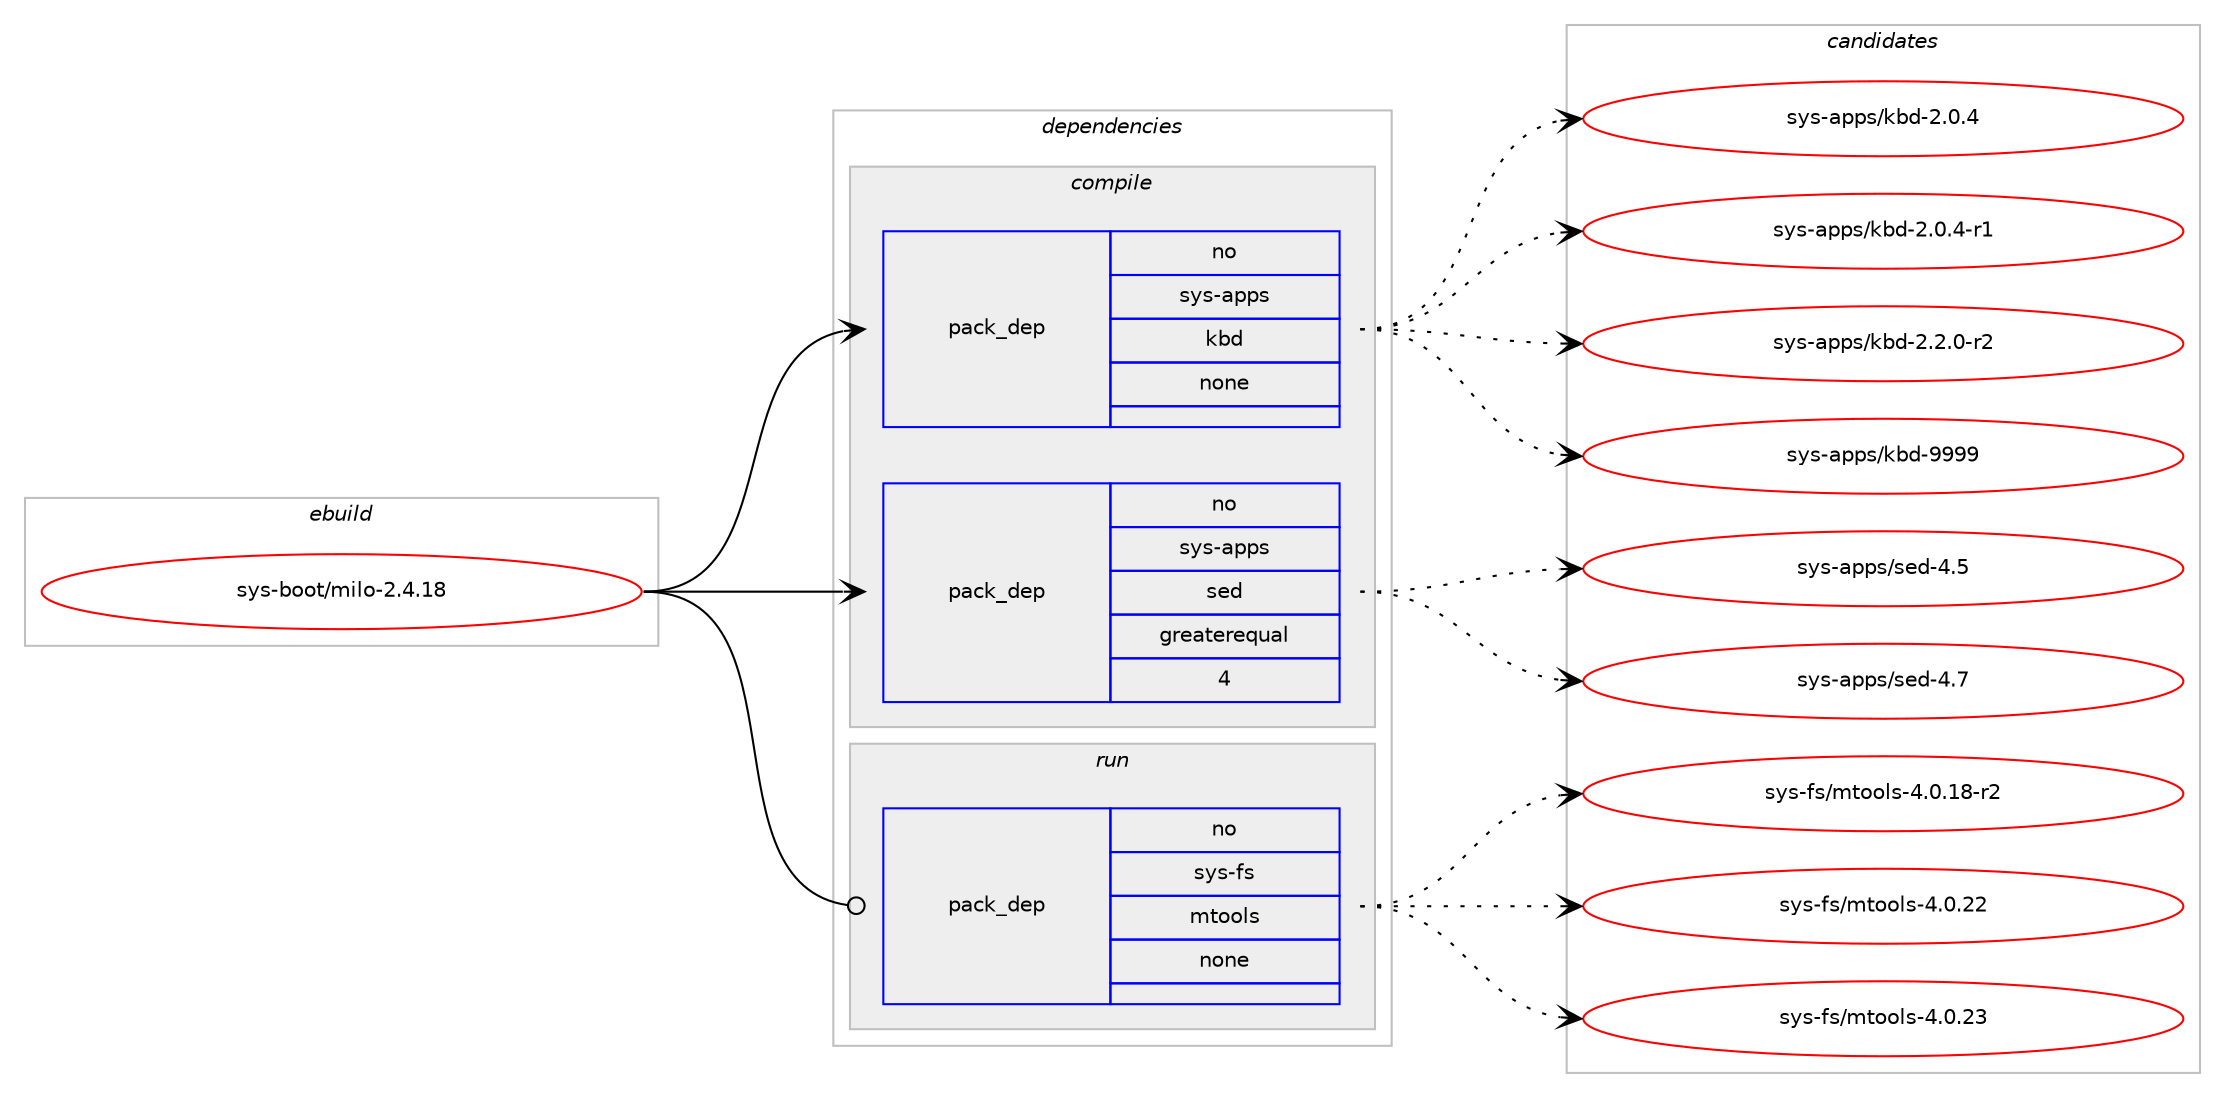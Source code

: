 digraph prolog {

# *************
# Graph options
# *************

newrank=true;
concentrate=true;
compound=true;
graph [rankdir=LR,fontname=Helvetica,fontsize=10,ranksep=1.5];#, ranksep=2.5, nodesep=0.2];
edge  [arrowhead=vee];
node  [fontname=Helvetica,fontsize=10];

# **********
# The ebuild
# **********

subgraph cluster_leftcol {
color=gray;
rank=same;
label=<<i>ebuild</i>>;
id [label="sys-boot/milo-2.4.18", color=red, width=4, href="../sys-boot/milo-2.4.18.svg"];
}

# ****************
# The dependencies
# ****************

subgraph cluster_midcol {
color=gray;
label=<<i>dependencies</i>>;
subgraph cluster_compile {
fillcolor="#eeeeee";
style=filled;
label=<<i>compile</i>>;
subgraph pack653945 {
dependency881847 [label=<<TABLE BORDER="0" CELLBORDER="1" CELLSPACING="0" CELLPADDING="4" WIDTH="220"><TR><TD ROWSPAN="6" CELLPADDING="30">pack_dep</TD></TR><TR><TD WIDTH="110">no</TD></TR><TR><TD>sys-apps</TD></TR><TR><TD>kbd</TD></TR><TR><TD>none</TD></TR><TR><TD></TD></TR></TABLE>>, shape=none, color=blue];
}
id:e -> dependency881847:w [weight=20,style="solid",arrowhead="vee"];
subgraph pack653946 {
dependency881848 [label=<<TABLE BORDER="0" CELLBORDER="1" CELLSPACING="0" CELLPADDING="4" WIDTH="220"><TR><TD ROWSPAN="6" CELLPADDING="30">pack_dep</TD></TR><TR><TD WIDTH="110">no</TD></TR><TR><TD>sys-apps</TD></TR><TR><TD>sed</TD></TR><TR><TD>greaterequal</TD></TR><TR><TD>4</TD></TR></TABLE>>, shape=none, color=blue];
}
id:e -> dependency881848:w [weight=20,style="solid",arrowhead="vee"];
}
subgraph cluster_compileandrun {
fillcolor="#eeeeee";
style=filled;
label=<<i>compile and run</i>>;
}
subgraph cluster_run {
fillcolor="#eeeeee";
style=filled;
label=<<i>run</i>>;
subgraph pack653947 {
dependency881849 [label=<<TABLE BORDER="0" CELLBORDER="1" CELLSPACING="0" CELLPADDING="4" WIDTH="220"><TR><TD ROWSPAN="6" CELLPADDING="30">pack_dep</TD></TR><TR><TD WIDTH="110">no</TD></TR><TR><TD>sys-fs</TD></TR><TR><TD>mtools</TD></TR><TR><TD>none</TD></TR><TR><TD></TD></TR></TABLE>>, shape=none, color=blue];
}
id:e -> dependency881849:w [weight=20,style="solid",arrowhead="odot"];
}
}

# **************
# The candidates
# **************

subgraph cluster_choices {
rank=same;
color=gray;
label=<<i>candidates</i>>;

subgraph choice653945 {
color=black;
nodesep=1;
choice11512111545971121121154710798100455046484652 [label="sys-apps/kbd-2.0.4", color=red, width=4,href="../sys-apps/kbd-2.0.4.svg"];
choice115121115459711211211547107981004550464846524511449 [label="sys-apps/kbd-2.0.4-r1", color=red, width=4,href="../sys-apps/kbd-2.0.4-r1.svg"];
choice115121115459711211211547107981004550465046484511450 [label="sys-apps/kbd-2.2.0-r2", color=red, width=4,href="../sys-apps/kbd-2.2.0-r2.svg"];
choice115121115459711211211547107981004557575757 [label="sys-apps/kbd-9999", color=red, width=4,href="../sys-apps/kbd-9999.svg"];
dependency881847:e -> choice11512111545971121121154710798100455046484652:w [style=dotted,weight="100"];
dependency881847:e -> choice115121115459711211211547107981004550464846524511449:w [style=dotted,weight="100"];
dependency881847:e -> choice115121115459711211211547107981004550465046484511450:w [style=dotted,weight="100"];
dependency881847:e -> choice115121115459711211211547107981004557575757:w [style=dotted,weight="100"];
}
subgraph choice653946 {
color=black;
nodesep=1;
choice11512111545971121121154711510110045524653 [label="sys-apps/sed-4.5", color=red, width=4,href="../sys-apps/sed-4.5.svg"];
choice11512111545971121121154711510110045524655 [label="sys-apps/sed-4.7", color=red, width=4,href="../sys-apps/sed-4.7.svg"];
dependency881848:e -> choice11512111545971121121154711510110045524653:w [style=dotted,weight="100"];
dependency881848:e -> choice11512111545971121121154711510110045524655:w [style=dotted,weight="100"];
}
subgraph choice653947 {
color=black;
nodesep=1;
choice1151211154510211547109116111111108115455246484649564511450 [label="sys-fs/mtools-4.0.18-r2", color=red, width=4,href="../sys-fs/mtools-4.0.18-r2.svg"];
choice115121115451021154710911611111110811545524648465050 [label="sys-fs/mtools-4.0.22", color=red, width=4,href="../sys-fs/mtools-4.0.22.svg"];
choice115121115451021154710911611111110811545524648465051 [label="sys-fs/mtools-4.0.23", color=red, width=4,href="../sys-fs/mtools-4.0.23.svg"];
dependency881849:e -> choice1151211154510211547109116111111108115455246484649564511450:w [style=dotted,weight="100"];
dependency881849:e -> choice115121115451021154710911611111110811545524648465050:w [style=dotted,weight="100"];
dependency881849:e -> choice115121115451021154710911611111110811545524648465051:w [style=dotted,weight="100"];
}
}

}
